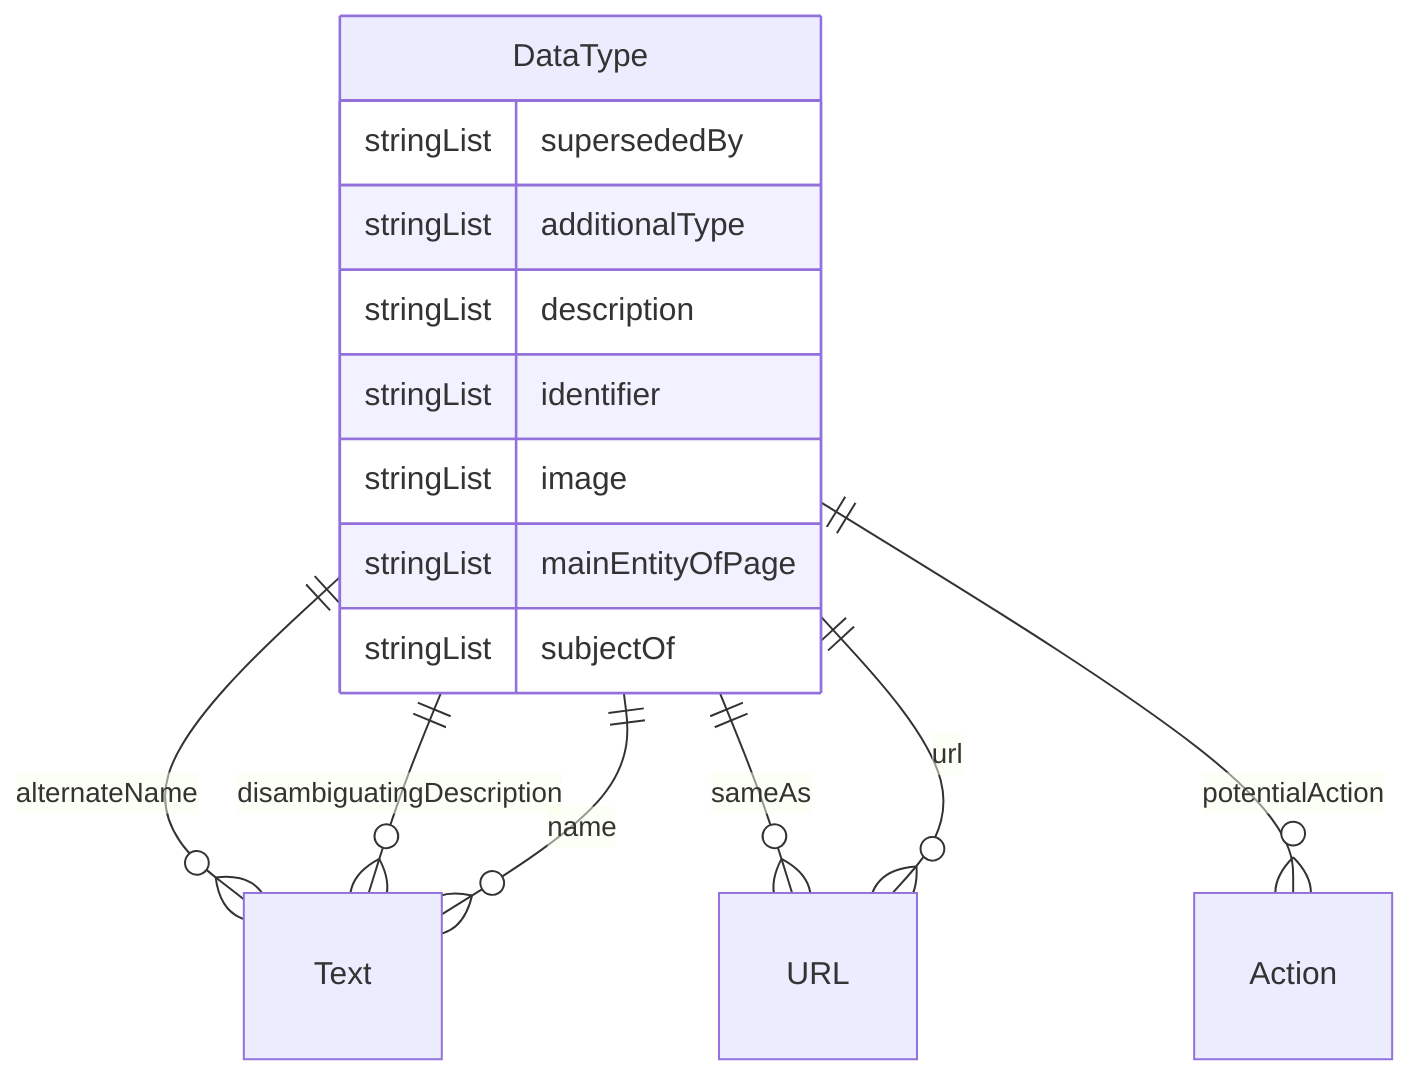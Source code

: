 erDiagram
DataType {
    stringList supersededBy  
    stringList additionalType  
    stringList description  
    stringList identifier  
    stringList image  
    stringList mainEntityOfPage  
    stringList subjectOf  
}

DataType ||--}o Text : "alternateName"
DataType ||--}o Text : "disambiguatingDescription"
DataType ||--}o Text : "name"
DataType ||--}o URL : "sameAs"
DataType ||--}o Action : "potentialAction"
DataType ||--}o URL : "url"